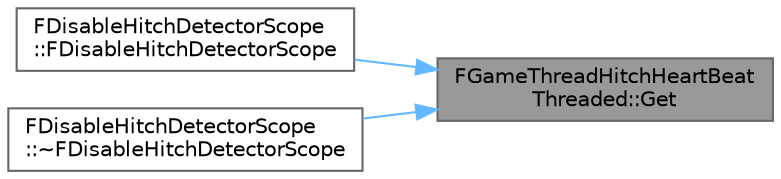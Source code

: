 digraph "FGameThreadHitchHeartBeatThreaded::Get"
{
 // INTERACTIVE_SVG=YES
 // LATEX_PDF_SIZE
  bgcolor="transparent";
  edge [fontname=Helvetica,fontsize=10,labelfontname=Helvetica,labelfontsize=10];
  node [fontname=Helvetica,fontsize=10,shape=box,height=0.2,width=0.4];
  rankdir="RL";
  Node1 [id="Node000001",label="FGameThreadHitchHeartBeat\lThreaded::Get",height=0.2,width=0.4,color="gray40", fillcolor="grey60", style="filled", fontcolor="black",tooltip="Gets the heartbeat singleton."];
  Node1 -> Node2 [id="edge1_Node000001_Node000002",dir="back",color="steelblue1",style="solid",tooltip=" "];
  Node2 [id="Node000002",label="FDisableHitchDetectorScope\l::FDisableHitchDetectorScope",height=0.2,width=0.4,color="grey40", fillcolor="white", style="filled",URL="$dc/dd7/structFDisableHitchDetectorScope.html#a49c39ab61b9493c4cc375efc398411aa",tooltip=" "];
  Node1 -> Node3 [id="edge2_Node000001_Node000003",dir="back",color="steelblue1",style="solid",tooltip=" "];
  Node3 [id="Node000003",label="FDisableHitchDetectorScope\l::~FDisableHitchDetectorScope",height=0.2,width=0.4,color="grey40", fillcolor="white", style="filled",URL="$dc/dd7/structFDisableHitchDetectorScope.html#afe3380548d28bbeb551aac49d4b8fc88",tooltip=" "];
}
